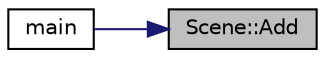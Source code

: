 digraph "Scene::Add"
{
 // LATEX_PDF_SIZE
  edge [fontname="Helvetica",fontsize="10",labelfontname="Helvetica",labelfontsize="10"];
  node [fontname="Helvetica",fontsize="10",shape=record];
  rankdir="RL";
  Node1 [label="Scene::Add",height=0.2,width=0.4,color="black", fillcolor="grey75", style="filled", fontcolor="black",tooltip="Dodanie nowej figury."];
  Node1 -> Node2 [dir="back",color="midnightblue",fontsize="10",style="solid",fontname="Helvetica"];
  Node2 [label="main",height=0.2,width=0.4,color="black", fillcolor="white", style="filled",URL="$__main_8cpp.html#a0ddf1224851353fc92bfbff6f499fa97",tooltip="Funkcja main."];
}
